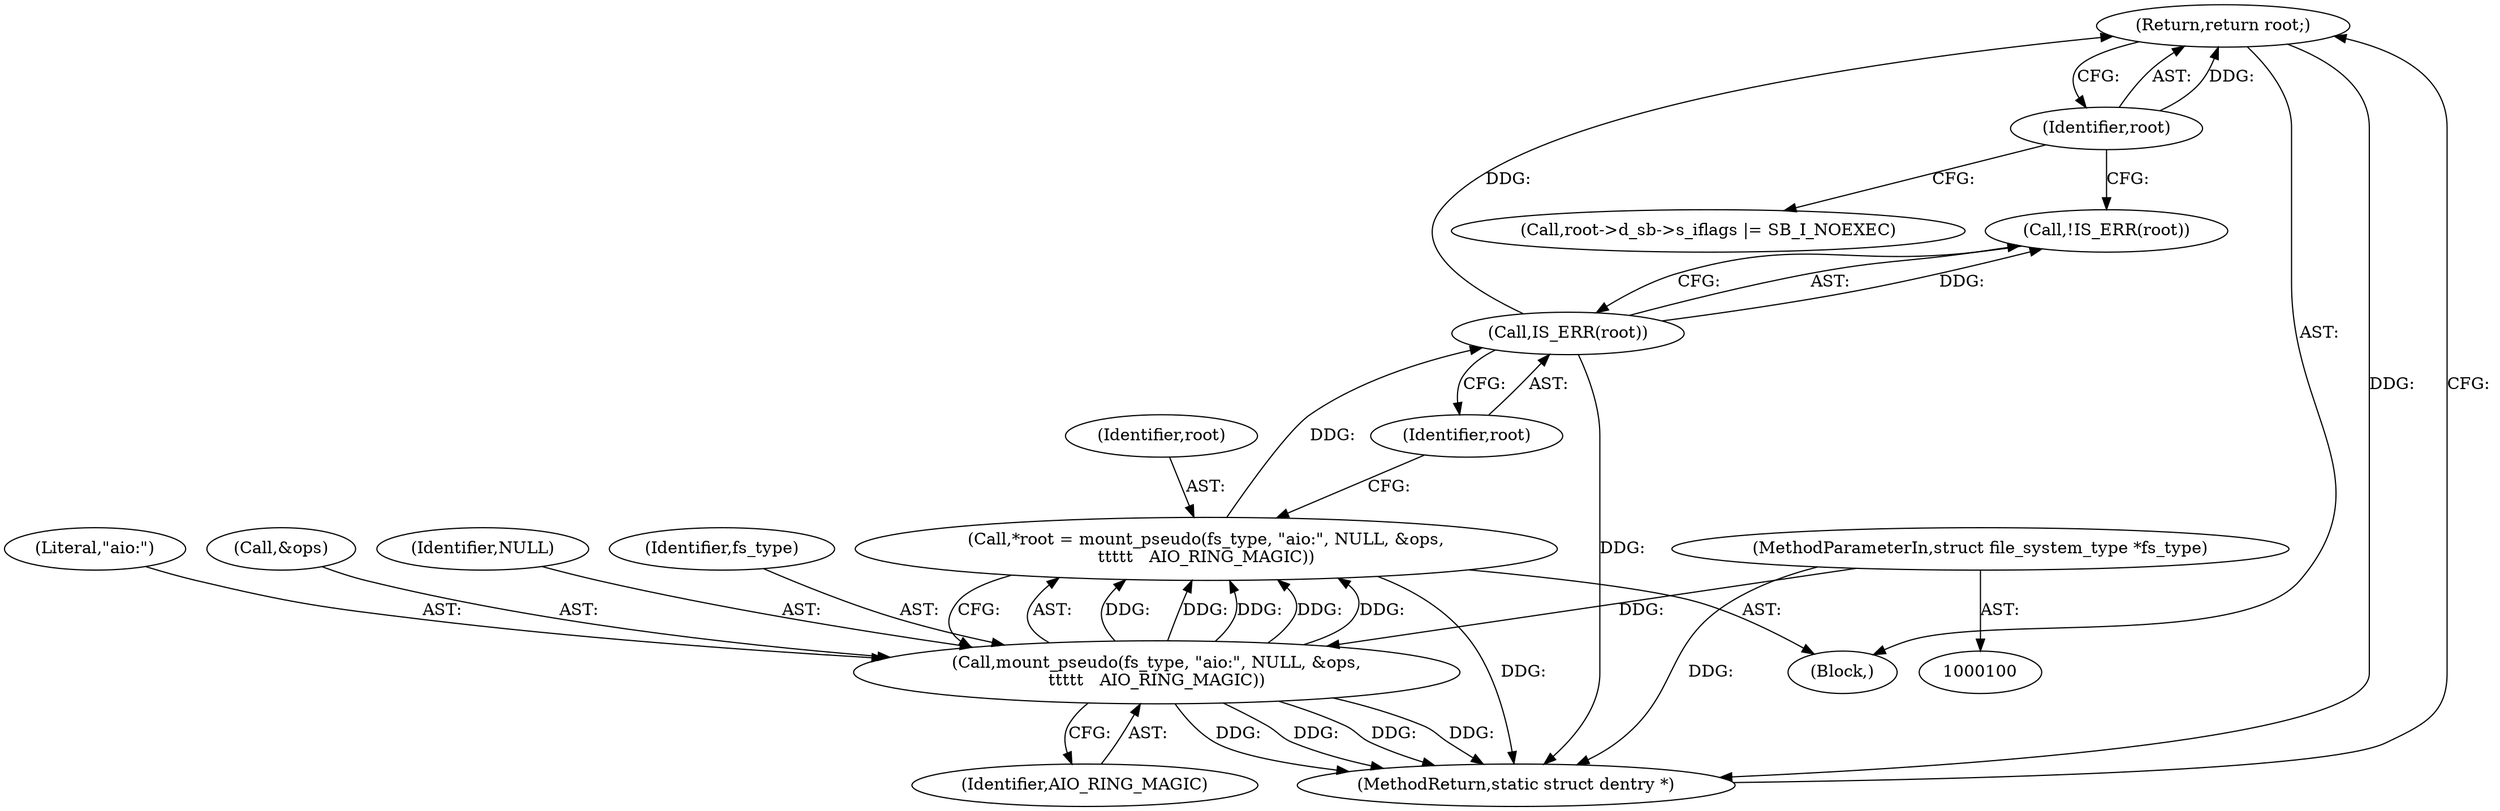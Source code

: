 digraph "0_linux_22f6b4d34fcf039c63a94e7670e0da24f8575a5a@pointer" {
"1000128" [label="(Return,return root;)"];
"1000129" [label="(Identifier,root)"];
"1000119" [label="(Call,IS_ERR(root))"];
"1000108" [label="(Call,*root = mount_pseudo(fs_type, \"aio:\", NULL, &ops,\n\t\t\t\t\t   AIO_RING_MAGIC))"];
"1000110" [label="(Call,mount_pseudo(fs_type, \"aio:\", NULL, &ops,\n\t\t\t\t\t   AIO_RING_MAGIC))"];
"1000101" [label="(MethodParameterIn,struct file_system_type *fs_type)"];
"1000109" [label="(Identifier,root)"];
"1000113" [label="(Identifier,NULL)"];
"1000121" [label="(Call,root->d_sb->s_iflags |= SB_I_NOEXEC)"];
"1000108" [label="(Call,*root = mount_pseudo(fs_type, \"aio:\", NULL, &ops,\n\t\t\t\t\t   AIO_RING_MAGIC))"];
"1000110" [label="(Call,mount_pseudo(fs_type, \"aio:\", NULL, &ops,\n\t\t\t\t\t   AIO_RING_MAGIC))"];
"1000120" [label="(Identifier,root)"];
"1000129" [label="(Identifier,root)"];
"1000116" [label="(Identifier,AIO_RING_MAGIC)"];
"1000118" [label="(Call,!IS_ERR(root))"];
"1000130" [label="(MethodReturn,static struct dentry *)"];
"1000105" [label="(Block,)"];
"1000119" [label="(Call,IS_ERR(root))"];
"1000111" [label="(Identifier,fs_type)"];
"1000128" [label="(Return,return root;)"];
"1000101" [label="(MethodParameterIn,struct file_system_type *fs_type)"];
"1000112" [label="(Literal,\"aio:\")"];
"1000114" [label="(Call,&ops)"];
"1000128" -> "1000105"  [label="AST: "];
"1000128" -> "1000129"  [label="CFG: "];
"1000129" -> "1000128"  [label="AST: "];
"1000130" -> "1000128"  [label="CFG: "];
"1000128" -> "1000130"  [label="DDG: "];
"1000129" -> "1000128"  [label="DDG: "];
"1000119" -> "1000128"  [label="DDG: "];
"1000129" -> "1000121"  [label="CFG: "];
"1000129" -> "1000118"  [label="CFG: "];
"1000119" -> "1000118"  [label="AST: "];
"1000119" -> "1000120"  [label="CFG: "];
"1000120" -> "1000119"  [label="AST: "];
"1000118" -> "1000119"  [label="CFG: "];
"1000119" -> "1000130"  [label="DDG: "];
"1000119" -> "1000118"  [label="DDG: "];
"1000108" -> "1000119"  [label="DDG: "];
"1000108" -> "1000105"  [label="AST: "];
"1000108" -> "1000110"  [label="CFG: "];
"1000109" -> "1000108"  [label="AST: "];
"1000110" -> "1000108"  [label="AST: "];
"1000120" -> "1000108"  [label="CFG: "];
"1000108" -> "1000130"  [label="DDG: "];
"1000110" -> "1000108"  [label="DDG: "];
"1000110" -> "1000108"  [label="DDG: "];
"1000110" -> "1000108"  [label="DDG: "];
"1000110" -> "1000108"  [label="DDG: "];
"1000110" -> "1000108"  [label="DDG: "];
"1000110" -> "1000116"  [label="CFG: "];
"1000111" -> "1000110"  [label="AST: "];
"1000112" -> "1000110"  [label="AST: "];
"1000113" -> "1000110"  [label="AST: "];
"1000114" -> "1000110"  [label="AST: "];
"1000116" -> "1000110"  [label="AST: "];
"1000110" -> "1000130"  [label="DDG: "];
"1000110" -> "1000130"  [label="DDG: "];
"1000110" -> "1000130"  [label="DDG: "];
"1000110" -> "1000130"  [label="DDG: "];
"1000101" -> "1000110"  [label="DDG: "];
"1000101" -> "1000100"  [label="AST: "];
"1000101" -> "1000130"  [label="DDG: "];
}

